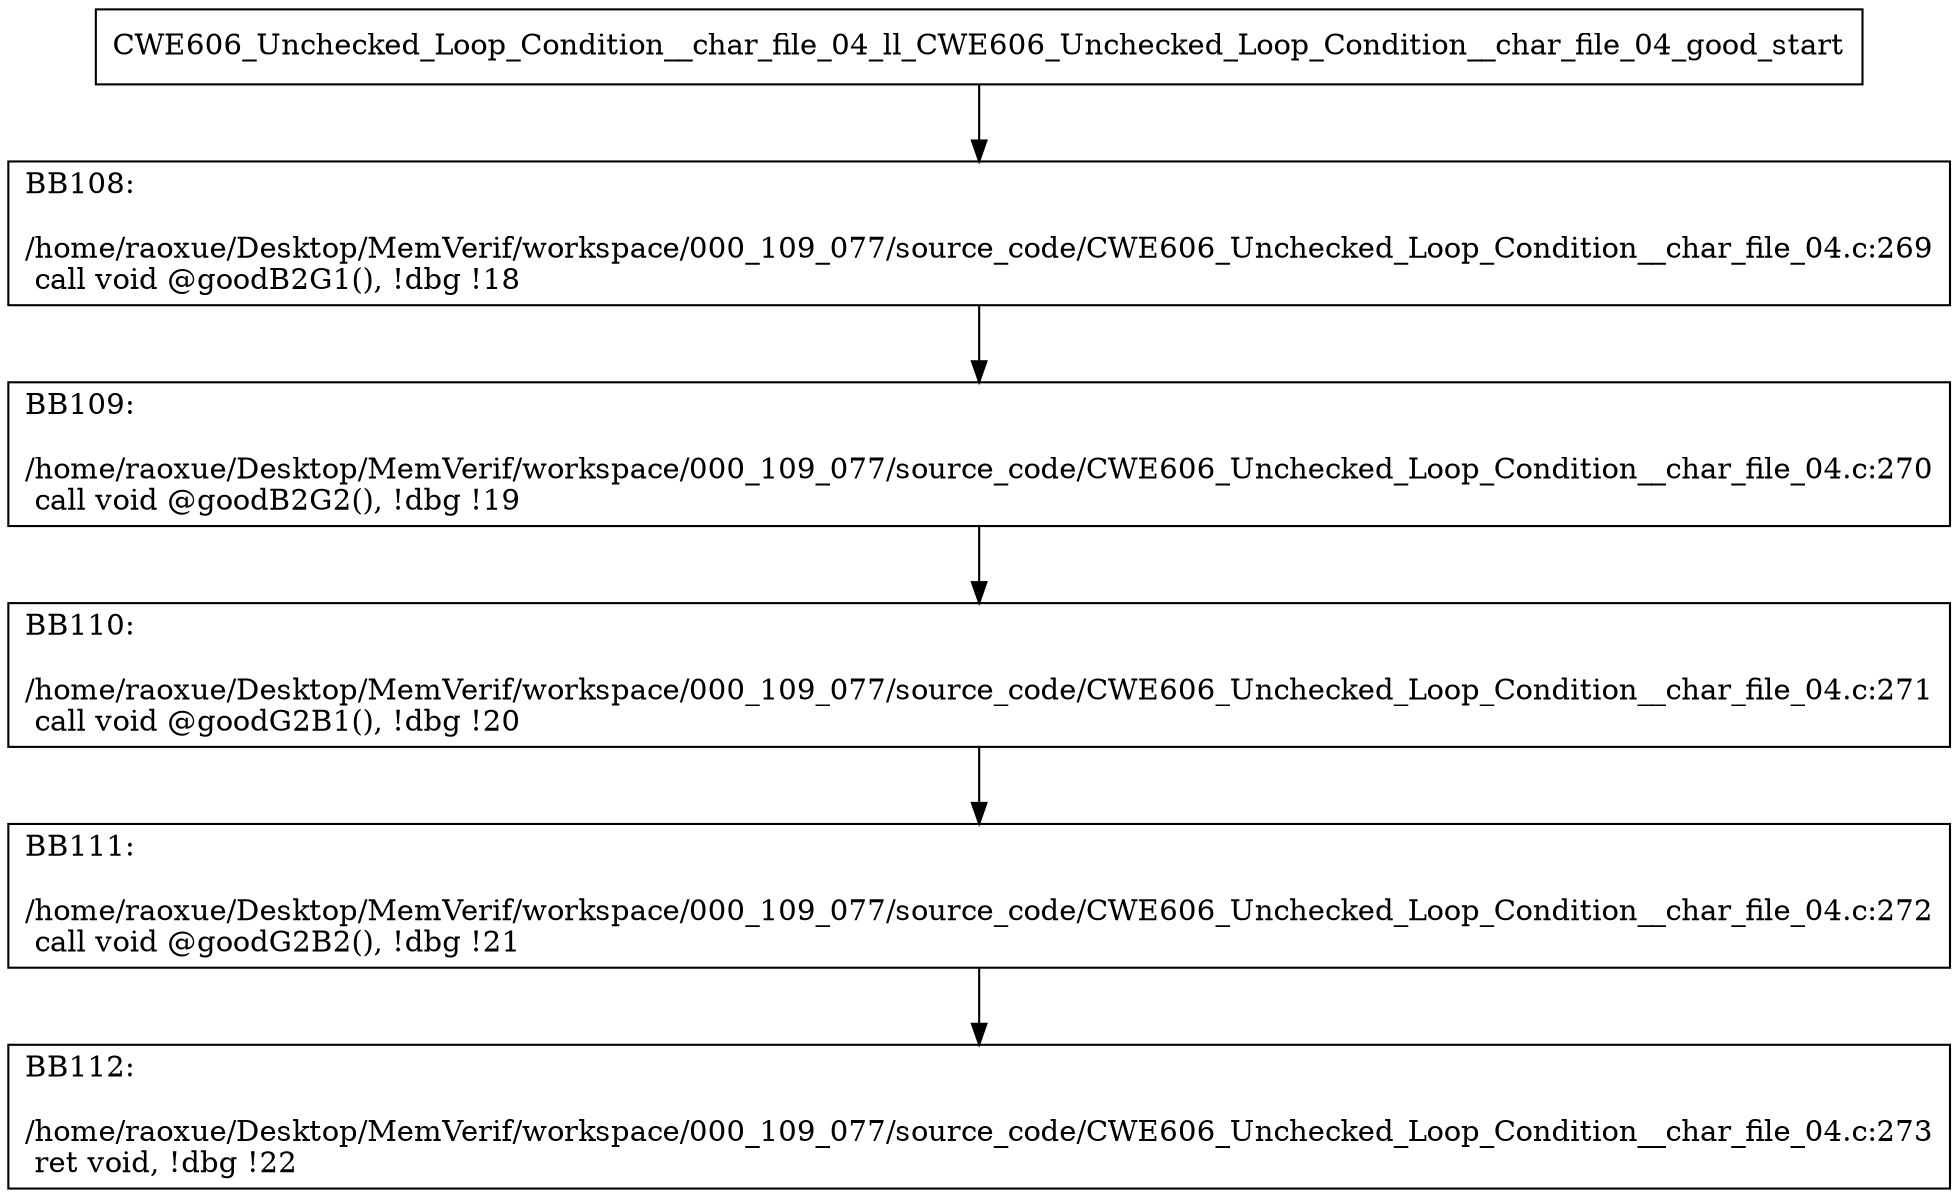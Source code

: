 digraph "CFG for'CWE606_Unchecked_Loop_Condition__char_file_04_ll_CWE606_Unchecked_Loop_Condition__char_file_04_good' function" {
	BBCWE606_Unchecked_Loop_Condition__char_file_04_ll_CWE606_Unchecked_Loop_Condition__char_file_04_good_start[shape=record,label="{CWE606_Unchecked_Loop_Condition__char_file_04_ll_CWE606_Unchecked_Loop_Condition__char_file_04_good_start}"];
	BBCWE606_Unchecked_Loop_Condition__char_file_04_ll_CWE606_Unchecked_Loop_Condition__char_file_04_good_start-> CWE606_Unchecked_Loop_Condition__char_file_04_ll_CWE606_Unchecked_Loop_Condition__char_file_04_goodBB108;
	CWE606_Unchecked_Loop_Condition__char_file_04_ll_CWE606_Unchecked_Loop_Condition__char_file_04_goodBB108 [shape=record, label="{BB108:\l\l/home/raoxue/Desktop/MemVerif/workspace/000_109_077/source_code/CWE606_Unchecked_Loop_Condition__char_file_04.c:269\l
  call void @goodB2G1(), !dbg !18\l
}"];
	CWE606_Unchecked_Loop_Condition__char_file_04_ll_CWE606_Unchecked_Loop_Condition__char_file_04_goodBB108-> CWE606_Unchecked_Loop_Condition__char_file_04_ll_CWE606_Unchecked_Loop_Condition__char_file_04_goodBB109;
	CWE606_Unchecked_Loop_Condition__char_file_04_ll_CWE606_Unchecked_Loop_Condition__char_file_04_goodBB109 [shape=record, label="{BB109:\l\l/home/raoxue/Desktop/MemVerif/workspace/000_109_077/source_code/CWE606_Unchecked_Loop_Condition__char_file_04.c:270\l
  call void @goodB2G2(), !dbg !19\l
}"];
	CWE606_Unchecked_Loop_Condition__char_file_04_ll_CWE606_Unchecked_Loop_Condition__char_file_04_goodBB109-> CWE606_Unchecked_Loop_Condition__char_file_04_ll_CWE606_Unchecked_Loop_Condition__char_file_04_goodBB110;
	CWE606_Unchecked_Loop_Condition__char_file_04_ll_CWE606_Unchecked_Loop_Condition__char_file_04_goodBB110 [shape=record, label="{BB110:\l\l/home/raoxue/Desktop/MemVerif/workspace/000_109_077/source_code/CWE606_Unchecked_Loop_Condition__char_file_04.c:271\l
  call void @goodG2B1(), !dbg !20\l
}"];
	CWE606_Unchecked_Loop_Condition__char_file_04_ll_CWE606_Unchecked_Loop_Condition__char_file_04_goodBB110-> CWE606_Unchecked_Loop_Condition__char_file_04_ll_CWE606_Unchecked_Loop_Condition__char_file_04_goodBB111;
	CWE606_Unchecked_Loop_Condition__char_file_04_ll_CWE606_Unchecked_Loop_Condition__char_file_04_goodBB111 [shape=record, label="{BB111:\l\l/home/raoxue/Desktop/MemVerif/workspace/000_109_077/source_code/CWE606_Unchecked_Loop_Condition__char_file_04.c:272\l
  call void @goodG2B2(), !dbg !21\l
}"];
	CWE606_Unchecked_Loop_Condition__char_file_04_ll_CWE606_Unchecked_Loop_Condition__char_file_04_goodBB111-> CWE606_Unchecked_Loop_Condition__char_file_04_ll_CWE606_Unchecked_Loop_Condition__char_file_04_goodBB112;
	CWE606_Unchecked_Loop_Condition__char_file_04_ll_CWE606_Unchecked_Loop_Condition__char_file_04_goodBB112 [shape=record, label="{BB112:\l\l/home/raoxue/Desktop/MemVerif/workspace/000_109_077/source_code/CWE606_Unchecked_Loop_Condition__char_file_04.c:273\l
  ret void, !dbg !22\l
}"];
}
